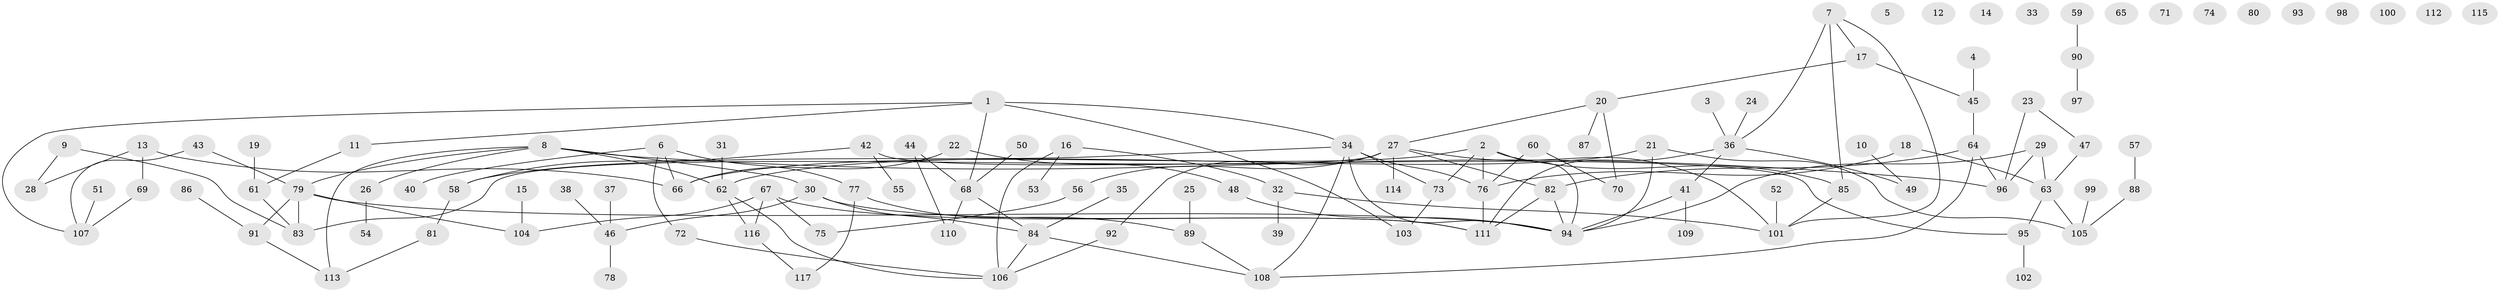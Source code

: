 // Generated by graph-tools (version 1.1) at 2025/39/03/09/25 04:39:19]
// undirected, 117 vertices, 142 edges
graph export_dot {
graph [start="1"]
  node [color=gray90,style=filled];
  1;
  2;
  3;
  4;
  5;
  6;
  7;
  8;
  9;
  10;
  11;
  12;
  13;
  14;
  15;
  16;
  17;
  18;
  19;
  20;
  21;
  22;
  23;
  24;
  25;
  26;
  27;
  28;
  29;
  30;
  31;
  32;
  33;
  34;
  35;
  36;
  37;
  38;
  39;
  40;
  41;
  42;
  43;
  44;
  45;
  46;
  47;
  48;
  49;
  50;
  51;
  52;
  53;
  54;
  55;
  56;
  57;
  58;
  59;
  60;
  61;
  62;
  63;
  64;
  65;
  66;
  67;
  68;
  69;
  70;
  71;
  72;
  73;
  74;
  75;
  76;
  77;
  78;
  79;
  80;
  81;
  82;
  83;
  84;
  85;
  86;
  87;
  88;
  89;
  90;
  91;
  92;
  93;
  94;
  95;
  96;
  97;
  98;
  99;
  100;
  101;
  102;
  103;
  104;
  105;
  106;
  107;
  108;
  109;
  110;
  111;
  112;
  113;
  114;
  115;
  116;
  117;
  1 -- 11;
  1 -- 34;
  1 -- 68;
  1 -- 103;
  1 -- 107;
  2 -- 66;
  2 -- 73;
  2 -- 76;
  2 -- 85;
  2 -- 94;
  3 -- 36;
  4 -- 45;
  6 -- 40;
  6 -- 66;
  6 -- 72;
  6 -- 77;
  7 -- 17;
  7 -- 36;
  7 -- 85;
  7 -- 101;
  8 -- 26;
  8 -- 30;
  8 -- 62;
  8 -- 79;
  8 -- 96;
  8 -- 113;
  9 -- 28;
  9 -- 83;
  10 -- 49;
  11 -- 61;
  13 -- 28;
  13 -- 66;
  13 -- 69;
  15 -- 104;
  16 -- 32;
  16 -- 53;
  16 -- 106;
  17 -- 20;
  17 -- 45;
  18 -- 63;
  18 -- 76;
  19 -- 61;
  20 -- 27;
  20 -- 70;
  20 -- 87;
  21 -- 62;
  21 -- 94;
  21 -- 105;
  22 -- 48;
  22 -- 66;
  23 -- 47;
  23 -- 96;
  24 -- 36;
  25 -- 89;
  26 -- 54;
  27 -- 56;
  27 -- 82;
  27 -- 83;
  27 -- 92;
  27 -- 101;
  27 -- 114;
  29 -- 63;
  29 -- 94;
  29 -- 96;
  30 -- 46;
  30 -- 84;
  30 -- 111;
  31 -- 62;
  32 -- 39;
  32 -- 101;
  34 -- 58;
  34 -- 73;
  34 -- 76;
  34 -- 94;
  34 -- 108;
  35 -- 84;
  36 -- 41;
  36 -- 49;
  36 -- 111;
  37 -- 46;
  38 -- 46;
  41 -- 94;
  41 -- 109;
  42 -- 55;
  42 -- 58;
  42 -- 95;
  43 -- 79;
  43 -- 107;
  44 -- 68;
  44 -- 110;
  45 -- 64;
  46 -- 78;
  47 -- 63;
  48 -- 94;
  50 -- 68;
  51 -- 107;
  52 -- 101;
  56 -- 75;
  57 -- 88;
  58 -- 81;
  59 -- 90;
  60 -- 70;
  60 -- 76;
  61 -- 83;
  62 -- 106;
  62 -- 116;
  63 -- 95;
  63 -- 105;
  64 -- 82;
  64 -- 96;
  64 -- 108;
  67 -- 75;
  67 -- 104;
  67 -- 111;
  67 -- 116;
  68 -- 84;
  68 -- 110;
  69 -- 107;
  72 -- 106;
  73 -- 103;
  76 -- 111;
  77 -- 89;
  77 -- 117;
  79 -- 83;
  79 -- 91;
  79 -- 94;
  79 -- 104;
  81 -- 113;
  82 -- 94;
  82 -- 111;
  84 -- 106;
  84 -- 108;
  85 -- 101;
  86 -- 91;
  88 -- 105;
  89 -- 108;
  90 -- 97;
  91 -- 113;
  92 -- 106;
  95 -- 102;
  99 -- 105;
  116 -- 117;
}
